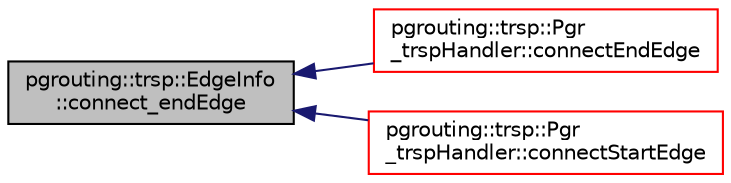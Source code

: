 digraph "pgrouting::trsp::EdgeInfo::connect_endEdge"
{
  edge [fontname="Helvetica",fontsize="10",labelfontname="Helvetica",labelfontsize="10"];
  node [fontname="Helvetica",fontsize="10",shape=record];
  rankdir="LR";
  Node1 [label="pgrouting::trsp::EdgeInfo\l::connect_endEdge",height=0.2,width=0.4,color="black", fillcolor="grey75", style="filled" fontcolor="black"];
  Node1 -> Node2 [dir="back",color="midnightblue",fontsize="10",style="solid",fontname="Helvetica"];
  Node2 [label="pgrouting::trsp::Pgr\l_trspHandler::connectEndEdge",height=0.2,width=0.4,color="red", fillcolor="white", style="filled",URL="$classpgrouting_1_1trsp_1_1Pgr__trspHandler.html#a125a7eac894d46e06b83d574f6b3bdc2"];
  Node1 -> Node3 [dir="back",color="midnightblue",fontsize="10",style="solid",fontname="Helvetica"];
  Node3 [label="pgrouting::trsp::Pgr\l_trspHandler::connectStartEdge",height=0.2,width=0.4,color="red", fillcolor="white", style="filled",URL="$classpgrouting_1_1trsp_1_1Pgr__trspHandler.html#ad9cb3be3a38069b030ddee9255b42069"];
}

